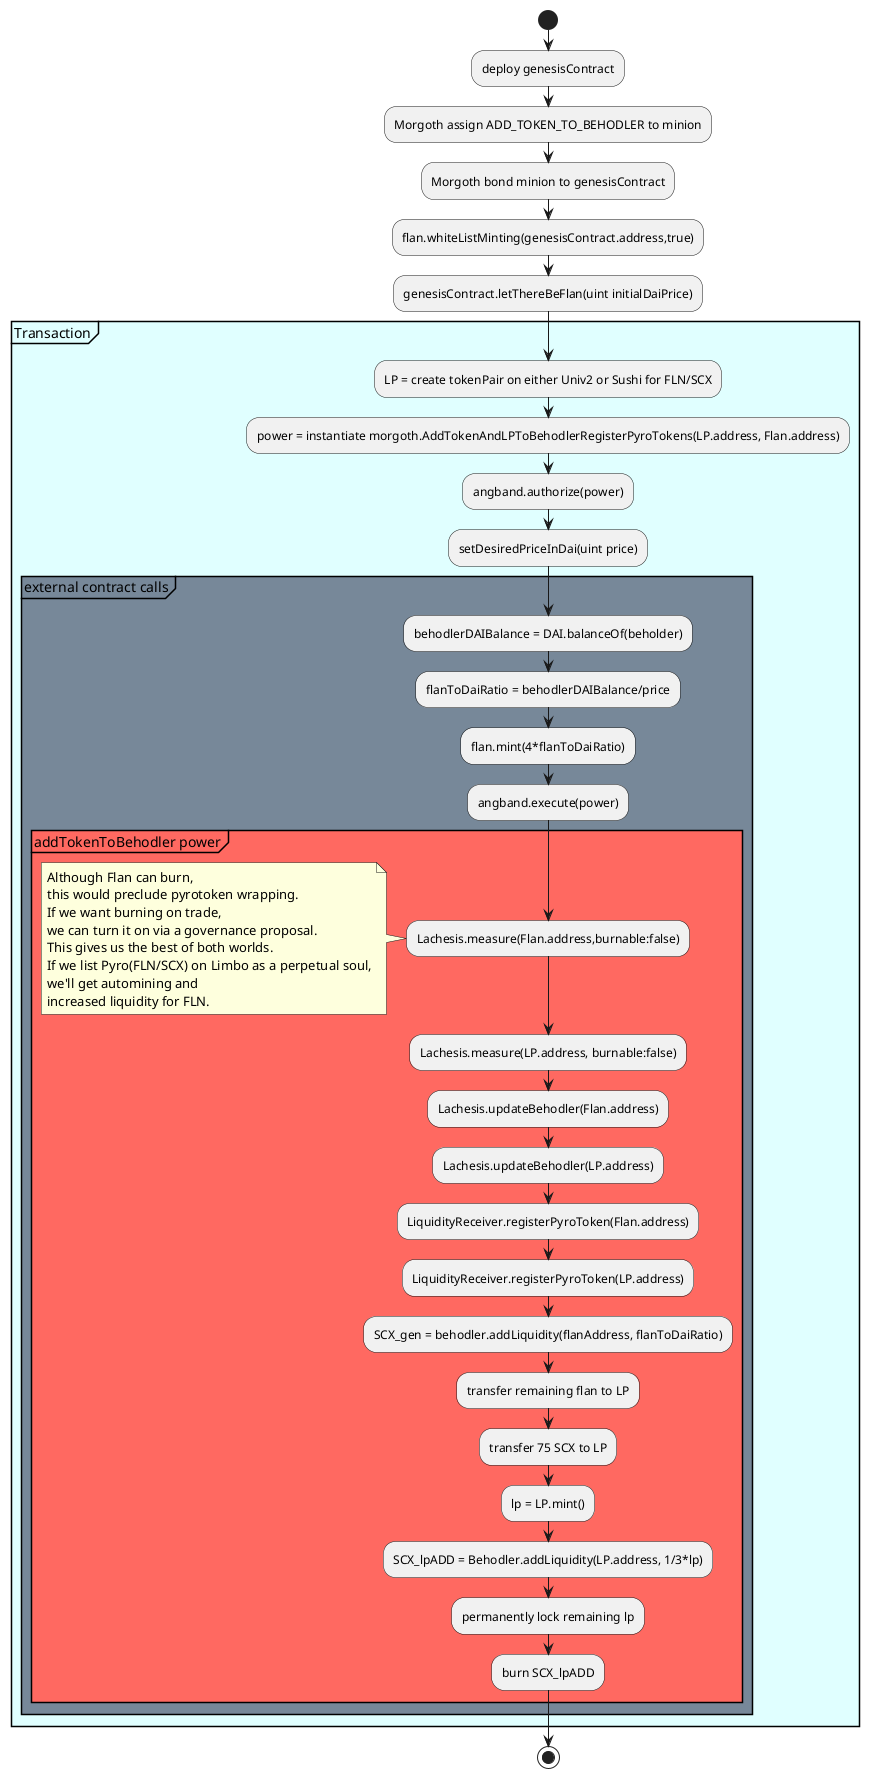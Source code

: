 @startuml
!define yoghurt #eeb0ff
start
:deploy genesisContract;
:Morgoth assign ADD_TOKEN_TO_BEHODLER to minion;
:Morgoth bond minion to genesisContract;
:flan.whiteListMinting(genesisContract.address,true);
:genesisContract.letThereBeFlan(uint initialDaiPrice);
partition #LightCyan "Transaction"{
    :LP = create tokenPair on either Univ2 or Sushi for FLN/SCX;
    :power = instantiate morgoth.AddTokenAndLPToBehodlerRegisterPyroTokens(LP.address, Flan.address);
    :angband.authorize(power);
    :setDesiredPriceInDai(uint price);
    partition #LightSlateGrey "external contract calls"{
        :behodlerDAIBalance = DAI.balanceOf(beholder);
        :flanToDaiRatio = behodlerDAIBalance/price;
        :flan.mint(4*flanToDaiRatio);
        :angband.execute(power);
        partition #ff6961 "addTokenToBehodler power"{
            :Lachesis.measure(Flan.address,burnable:false);
            note left
                Although Flan can burn,
                this would preclude pyrotoken wrapping.
                If we want burning on trade,
                we can turn it on via a governance proposal.
                This gives us the best of both worlds.
                If we list Pyro(FLN/SCX) on Limbo as a perpetual soul,
                we'll get automining and
                increased liquidity for FLN.
            end note
            :Lachesis.measure(LP.address, burnable:false);
            :Lachesis.updateBehodler(Flan.address);
            :Lachesis.updateBehodler(LP.address);
            :LiquidityReceiver.registerPyroToken(Flan.address);
            :LiquidityReceiver.registerPyroToken(LP.address);
            :SCX_gen = behodler.addLiquidity(flanAddress, flanToDaiRatio);
            :transfer remaining flan to LP;
            :transfer 75 SCX to LP;
            :lp = LP.mint();
            :SCX_lpADD = Behodler.addLiquidity(LP.address, 1/3*lp);
            :permanently lock remaining lp;
            :burn SCX_lpADD;
        }
    }
}
stop
@enduml